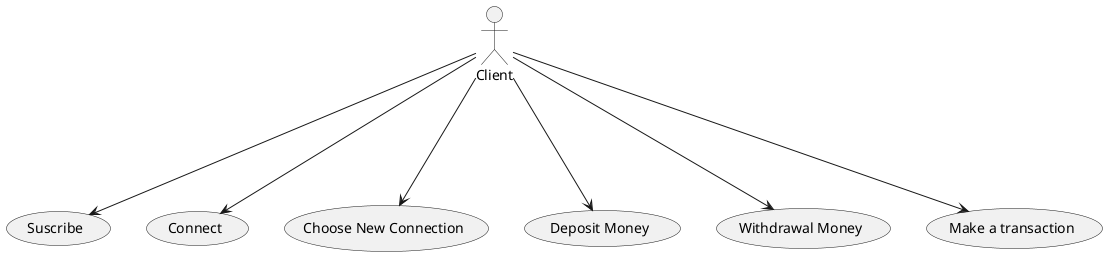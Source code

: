@startuml
'https://plantuml.com/use-case-diagram

Client ---> (Suscribe)
Client ---> (Connect)
Client ---> (Choose New Connection)
Client ---> (Deposit Money)
Client ---> (Withdrawal Money)
Client ---> (Make a transaction)
@enduml